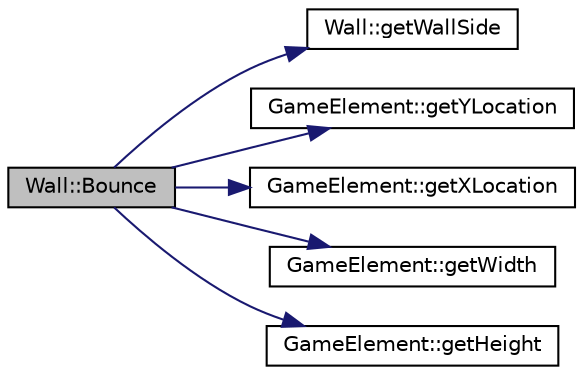 digraph "Wall::Bounce"
{
  edge [fontname="Helvetica",fontsize="10",labelfontname="Helvetica",labelfontsize="10"];
  node [fontname="Helvetica",fontsize="10",shape=record];
  rankdir="LR";
  Node5 [label="Wall::Bounce",height=0.2,width=0.4,color="black", fillcolor="grey75", style="filled", fontcolor="black"];
  Node5 -> Node6 [color="midnightblue",fontsize="10",style="solid",fontname="Helvetica"];
  Node6 [label="Wall::getWallSide",height=0.2,width=0.4,color="black", fillcolor="white", style="filled",URL="$class_wall.html#a07c0c8d97afbf44b744bd9c364a9c503"];
  Node5 -> Node7 [color="midnightblue",fontsize="10",style="solid",fontname="Helvetica"];
  Node7 [label="GameElement::getYLocation",height=0.2,width=0.4,color="black", fillcolor="white", style="filled",URL="$class_game_element.html#a29823dea49b05f06fa6cb9b20239e3a3"];
  Node5 -> Node8 [color="midnightblue",fontsize="10",style="solid",fontname="Helvetica"];
  Node8 [label="GameElement::getXLocation",height=0.2,width=0.4,color="black", fillcolor="white", style="filled",URL="$class_game_element.html#a7c154aff646c91168dc974a43d340812"];
  Node5 -> Node9 [color="midnightblue",fontsize="10",style="solid",fontname="Helvetica"];
  Node9 [label="GameElement::getWidth",height=0.2,width=0.4,color="black", fillcolor="white", style="filled",URL="$class_game_element.html#a614be3513f3bd193fb2666b44e7c6b4d"];
  Node5 -> Node10 [color="midnightblue",fontsize="10",style="solid",fontname="Helvetica"];
  Node10 [label="GameElement::getHeight",height=0.2,width=0.4,color="black", fillcolor="white", style="filled",URL="$class_game_element.html#adb82bf0c9072c2bbdb623b0d7958655e"];
}
